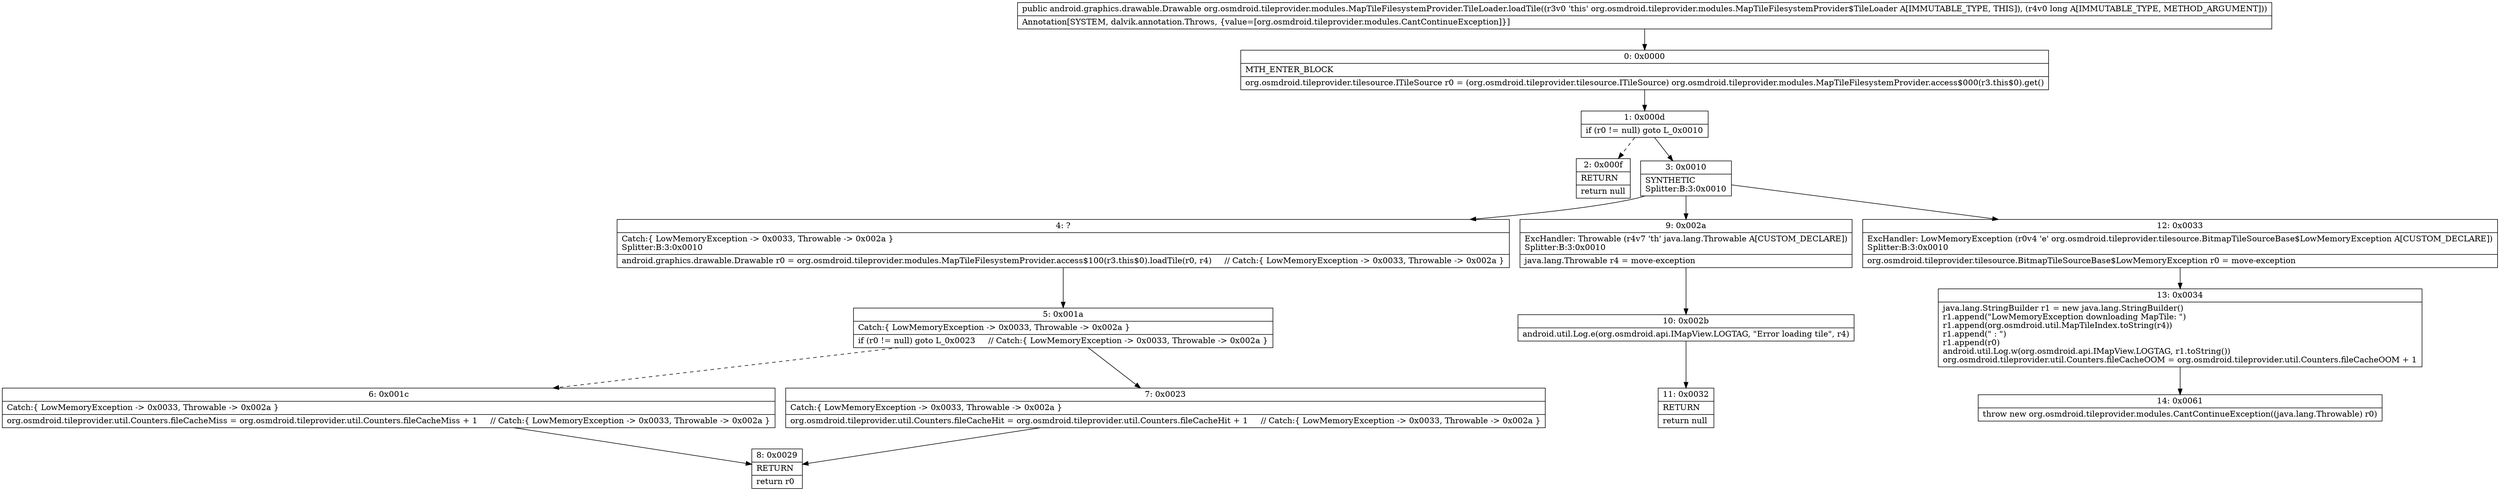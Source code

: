digraph "CFG fororg.osmdroid.tileprovider.modules.MapTileFilesystemProvider.TileLoader.loadTile(J)Landroid\/graphics\/drawable\/Drawable;" {
Node_0 [shape=record,label="{0\:\ 0x0000|MTH_ENTER_BLOCK\l|org.osmdroid.tileprovider.tilesource.ITileSource r0 = (org.osmdroid.tileprovider.tilesource.ITileSource) org.osmdroid.tileprovider.modules.MapTileFilesystemProvider.access$000(r3.this$0).get()\l}"];
Node_1 [shape=record,label="{1\:\ 0x000d|if (r0 != null) goto L_0x0010\l}"];
Node_2 [shape=record,label="{2\:\ 0x000f|RETURN\l|return null\l}"];
Node_3 [shape=record,label="{3\:\ 0x0010|SYNTHETIC\lSplitter:B:3:0x0010\l}"];
Node_4 [shape=record,label="{4\:\ ?|Catch:\{ LowMemoryException \-\> 0x0033, Throwable \-\> 0x002a \}\lSplitter:B:3:0x0010\l|android.graphics.drawable.Drawable r0 = org.osmdroid.tileprovider.modules.MapTileFilesystemProvider.access$100(r3.this$0).loadTile(r0, r4)     \/\/ Catch:\{ LowMemoryException \-\> 0x0033, Throwable \-\> 0x002a \}\l}"];
Node_5 [shape=record,label="{5\:\ 0x001a|Catch:\{ LowMemoryException \-\> 0x0033, Throwable \-\> 0x002a \}\l|if (r0 != null) goto L_0x0023     \/\/ Catch:\{ LowMemoryException \-\> 0x0033, Throwable \-\> 0x002a \}\l}"];
Node_6 [shape=record,label="{6\:\ 0x001c|Catch:\{ LowMemoryException \-\> 0x0033, Throwable \-\> 0x002a \}\l|org.osmdroid.tileprovider.util.Counters.fileCacheMiss = org.osmdroid.tileprovider.util.Counters.fileCacheMiss + 1     \/\/ Catch:\{ LowMemoryException \-\> 0x0033, Throwable \-\> 0x002a \}\l}"];
Node_7 [shape=record,label="{7\:\ 0x0023|Catch:\{ LowMemoryException \-\> 0x0033, Throwable \-\> 0x002a \}\l|org.osmdroid.tileprovider.util.Counters.fileCacheHit = org.osmdroid.tileprovider.util.Counters.fileCacheHit + 1     \/\/ Catch:\{ LowMemoryException \-\> 0x0033, Throwable \-\> 0x002a \}\l}"];
Node_8 [shape=record,label="{8\:\ 0x0029|RETURN\l|return r0\l}"];
Node_9 [shape=record,label="{9\:\ 0x002a|ExcHandler: Throwable (r4v7 'th' java.lang.Throwable A[CUSTOM_DECLARE])\lSplitter:B:3:0x0010\l|java.lang.Throwable r4 = move\-exception\l}"];
Node_10 [shape=record,label="{10\:\ 0x002b|android.util.Log.e(org.osmdroid.api.IMapView.LOGTAG, \"Error loading tile\", r4)\l}"];
Node_11 [shape=record,label="{11\:\ 0x0032|RETURN\l|return null\l}"];
Node_12 [shape=record,label="{12\:\ 0x0033|ExcHandler: LowMemoryException (r0v4 'e' org.osmdroid.tileprovider.tilesource.BitmapTileSourceBase$LowMemoryException A[CUSTOM_DECLARE])\lSplitter:B:3:0x0010\l|org.osmdroid.tileprovider.tilesource.BitmapTileSourceBase$LowMemoryException r0 = move\-exception\l}"];
Node_13 [shape=record,label="{13\:\ 0x0034|java.lang.StringBuilder r1 = new java.lang.StringBuilder()\lr1.append(\"LowMemoryException downloading MapTile: \")\lr1.append(org.osmdroid.util.MapTileIndex.toString(r4))\lr1.append(\" : \")\lr1.append(r0)\landroid.util.Log.w(org.osmdroid.api.IMapView.LOGTAG, r1.toString())\lorg.osmdroid.tileprovider.util.Counters.fileCacheOOM = org.osmdroid.tileprovider.util.Counters.fileCacheOOM + 1\l}"];
Node_14 [shape=record,label="{14\:\ 0x0061|throw new org.osmdroid.tileprovider.modules.CantContinueException((java.lang.Throwable) r0)\l}"];
MethodNode[shape=record,label="{public android.graphics.drawable.Drawable org.osmdroid.tileprovider.modules.MapTileFilesystemProvider.TileLoader.loadTile((r3v0 'this' org.osmdroid.tileprovider.modules.MapTileFilesystemProvider$TileLoader A[IMMUTABLE_TYPE, THIS]), (r4v0 long A[IMMUTABLE_TYPE, METHOD_ARGUMENT]))  | Annotation[SYSTEM, dalvik.annotation.Throws, \{value=[org.osmdroid.tileprovider.modules.CantContinueException]\}]\l}"];
MethodNode -> Node_0;
Node_0 -> Node_1;
Node_1 -> Node_2[style=dashed];
Node_1 -> Node_3;
Node_3 -> Node_4;
Node_3 -> Node_12;
Node_3 -> Node_9;
Node_4 -> Node_5;
Node_5 -> Node_6[style=dashed];
Node_5 -> Node_7;
Node_6 -> Node_8;
Node_7 -> Node_8;
Node_9 -> Node_10;
Node_10 -> Node_11;
Node_12 -> Node_13;
Node_13 -> Node_14;
}


